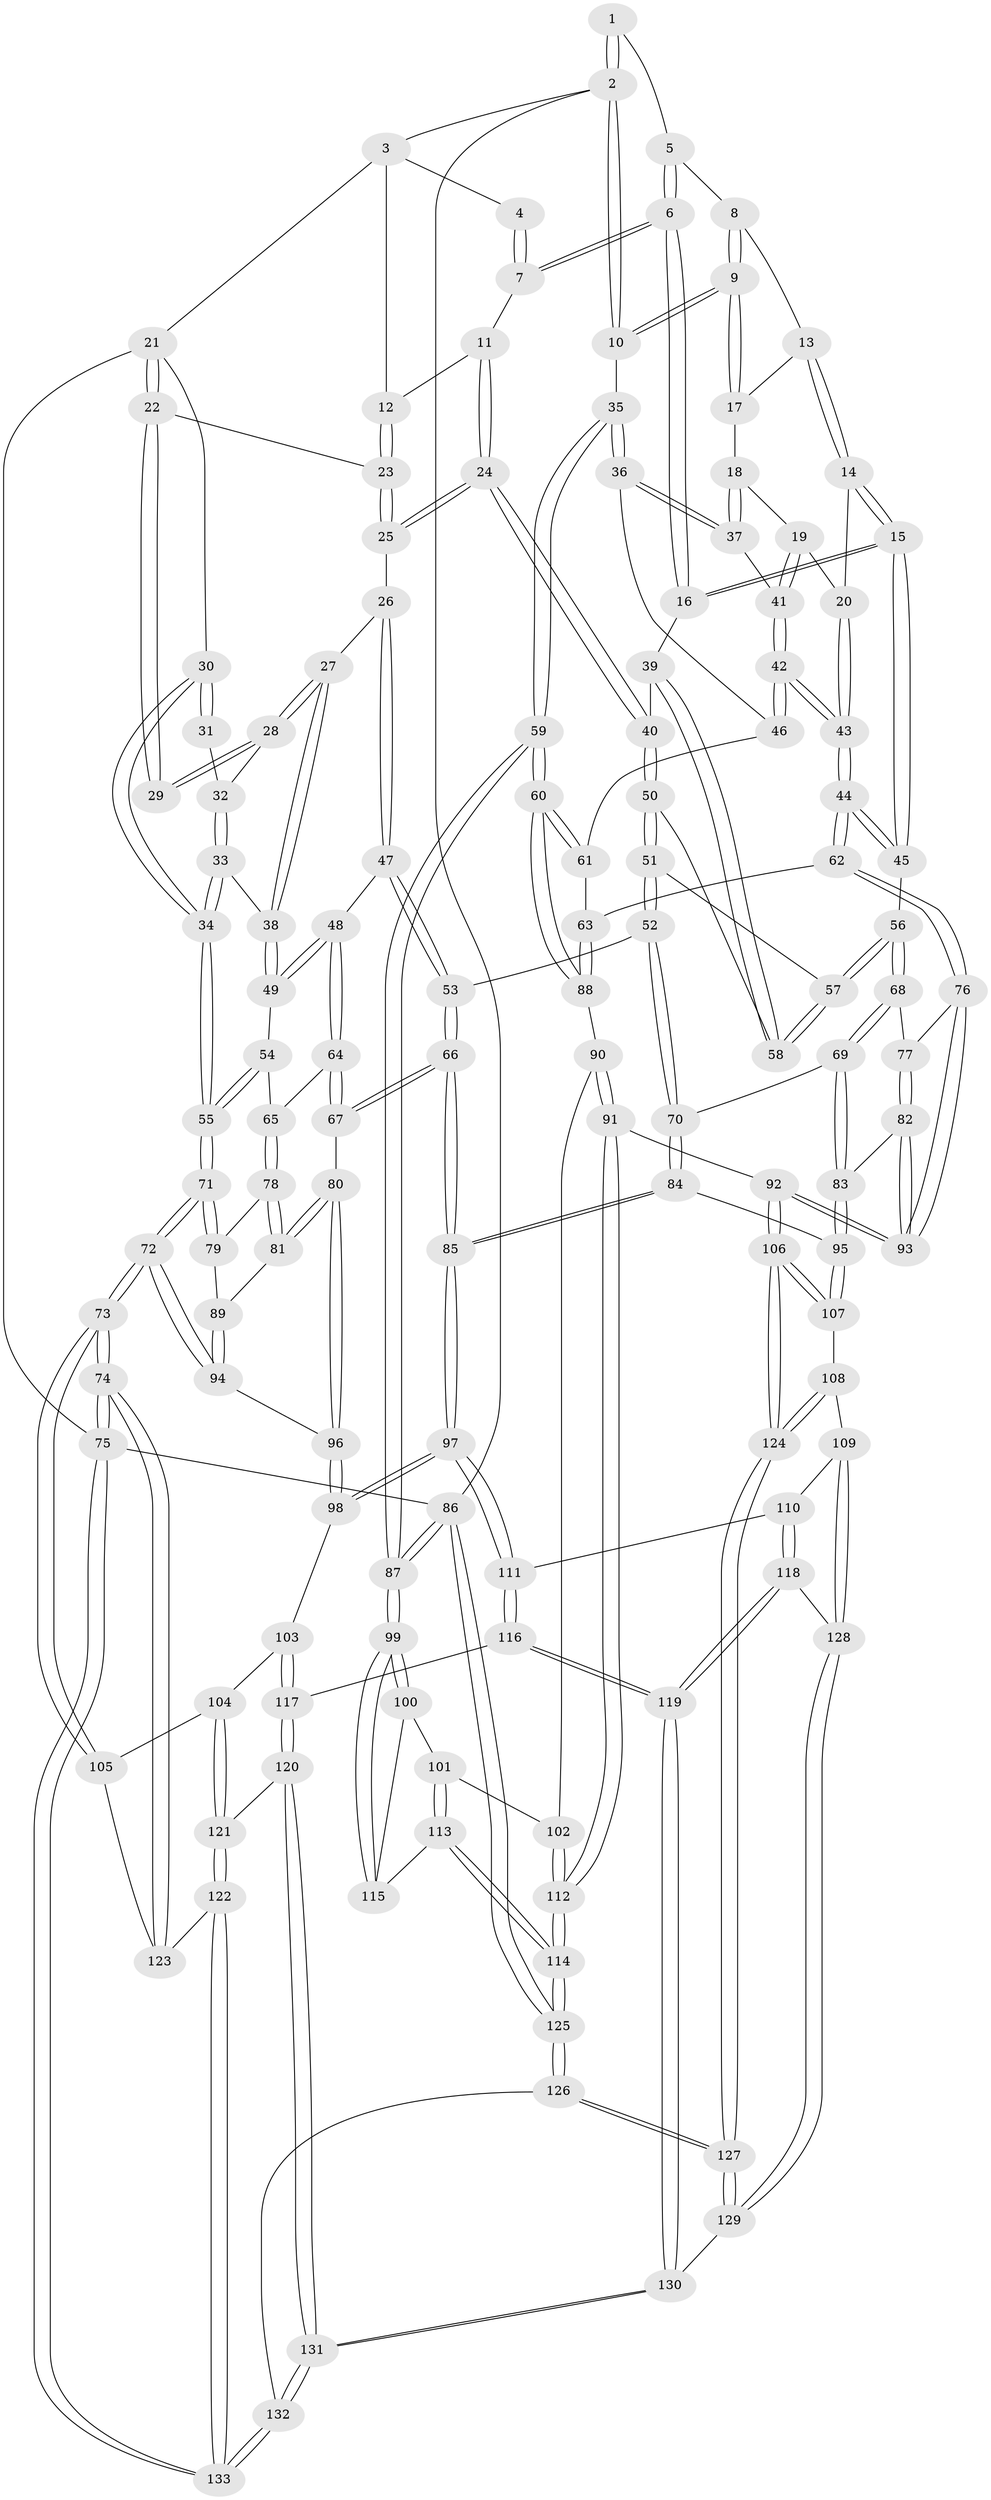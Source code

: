 // coarse degree distribution, {4: 0.42592592592592593, 3: 0.35185185185185186, 6: 0.018518518518518517, 2: 0.1111111111111111, 5: 0.09259259259259259}
// Generated by graph-tools (version 1.1) at 2025/54/03/04/25 22:54:38]
// undirected, 133 vertices, 329 edges
graph export_dot {
  node [color=gray90,style=filled];
  1 [pos="+0.7153067905295337+0"];
  2 [pos="+1+0"];
  3 [pos="+0.27918952976086275+0"];
  4 [pos="+0.48796059114051293+0"];
  5 [pos="+0.7365724504681892+0.03177742152294098"];
  6 [pos="+0.5953813833780477+0.21265475366896694"];
  7 [pos="+0.5762508749426375+0.18975673551315958"];
  8 [pos="+0.8034586206710954+0.1388891507839411"];
  9 [pos="+1+0"];
  10 [pos="+1+0"];
  11 [pos="+0.4357273033983911+0.1806288149709253"];
  12 [pos="+0.2424585949146323+0.01850270264326499"];
  13 [pos="+0.799514863865046+0.16376692257989275"];
  14 [pos="+0.7514012132942185+0.24411616352802398"];
  15 [pos="+0.6407990973787534+0.28985536316627497"];
  16 [pos="+0.6230328885644297+0.278547651563398"];
  17 [pos="+0.9230129454427943+0.19695975361040807"];
  18 [pos="+0.9122461825293859+0.2608909794267786"];
  19 [pos="+0.8066275565995598+0.2675208624664425"];
  20 [pos="+0.7870839501934787+0.2598971101600994"];
  21 [pos="+0+0.09230365776414928"];
  22 [pos="+0.21380428719194705+0.06866624379558083"];
  23 [pos="+0.2197940215610835+0.06437416248260357"];
  24 [pos="+0.3591428202723808+0.3422789682313948"];
  25 [pos="+0.31008818864517845+0.3109652107662244"];
  26 [pos="+0.20151056368984202+0.35696284056446054"];
  27 [pos="+0.14161253710866953+0.33189125073404063"];
  28 [pos="+0.11539443010657072+0.24187841904768695"];
  29 [pos="+0.16293120561052812+0.1289696872389235"];
  30 [pos="+0+0.23719578706957767"];
  31 [pos="+0+0.18380464037155372"];
  32 [pos="+0.07465315127008673+0.25723119214739293"];
  33 [pos="+0+0.30241542204021254"];
  34 [pos="+0+0.2488610657711692"];
  35 [pos="+1+0.33886361217643446"];
  36 [pos="+1+0.35099147364881733"];
  37 [pos="+0.934829721123131+0.28746525349157925"];
  38 [pos="+0.07086764519216189+0.38390590488820947"];
  39 [pos="+0.46973037446203303+0.34211146506775986"];
  40 [pos="+0.3735019222269354+0.3582643830364786"];
  41 [pos="+0.8609211768701731+0.34797956576125744"];
  42 [pos="+0.8670471410586656+0.41678916416036227"];
  43 [pos="+0.8434171996876886+0.43650199974237924"];
  44 [pos="+0.781652227982094+0.4929713189072578"];
  45 [pos="+0.6695562375968837+0.3932171585834869"];
  46 [pos="+0.9545124654877702+0.40082989997399016"];
  47 [pos="+0.1845426479781867+0.46960660067619336"];
  48 [pos="+0.14417972615821903+0.48183306783100655"];
  49 [pos="+0.06063387954637101+0.455517266635148"];
  50 [pos="+0.37241529927732914+0.36781134038086377"];
  51 [pos="+0.3558227878635733+0.45390542656325855"];
  52 [pos="+0.33700096391542833+0.49680326247662887"];
  53 [pos="+0.2950579590706199+0.5240199055793476"];
  54 [pos="+0.050813507404027965+0.46120008417513414"];
  55 [pos="+0+0.521309601149668"];
  56 [pos="+0.5490703880439345+0.5228215376215791"];
  57 [pos="+0.5303148768867992+0.5059123013819512"];
  58 [pos="+0.5238656065179053+0.4941933740300843"];
  59 [pos="+1+0.617214475343131"];
  60 [pos="+1+0.6228379916973601"];
  61 [pos="+0.9535078668478314+0.4690279610973913"];
  62 [pos="+0.7885096345295336+0.5236083860251579"];
  63 [pos="+0.864547168532317+0.5538958341372817"];
  64 [pos="+0.14076081430833434+0.5224439623084717"];
  65 [pos="+0.06950904186971782+0.5803809265553306"];
  66 [pos="+0.2617470757286274+0.6318349226640846"];
  67 [pos="+0.15806364194592812+0.6203298097222132"];
  68 [pos="+0.5467702044381065+0.5373562841202464"];
  69 [pos="+0.4878324386326648+0.5874384071412497"];
  70 [pos="+0.46162024365164+0.5992116279900526"];
  71 [pos="+0+0.5524455687141927"];
  72 [pos="+0+0.765559504639943"];
  73 [pos="+0+0.7770123503873524"];
  74 [pos="+0+0.9216813583520281"];
  75 [pos="+0+1"];
  76 [pos="+0.7868074061283565+0.526785468592274"];
  77 [pos="+0.5651542201284468+0.5537758795709625"];
  78 [pos="+0.06945522359832992+0.5807445755047475"];
  79 [pos="+0+0.5985560847782992"];
  80 [pos="+0.12584038894519328+0.6345447587832296"];
  81 [pos="+0.11497051148056754+0.6289592357450674"];
  82 [pos="+0.6864524055961395+0.6765122164272871"];
  83 [pos="+0.571289081584022+0.6825667427229974"];
  84 [pos="+0.43101005674180626+0.683589891152648"];
  85 [pos="+0.2915946397731747+0.7043932180592212"];
  86 [pos="+1+1"];
  87 [pos="+1+0.857094734226795"];
  88 [pos="+0.9971763939855564+0.6294149889677142"];
  89 [pos="+0.03906938314157204+0.6454197496800314"];
  90 [pos="+0.9876688180814377+0.6401510144679751"];
  91 [pos="+0.7410683665511608+0.7726690817389139"];
  92 [pos="+0.7311871624466598+0.7690947750962575"];
  93 [pos="+0.7084106491815281+0.6860606362686232"];
  94 [pos="+0.03043019874535603+0.7137013328633008"];
  95 [pos="+0.4773363914740141+0.7387078130654283"];
  96 [pos="+0.09907255350929721+0.7301405652176961"];
  97 [pos="+0.27557176817860757+0.7511144782047057"];
  98 [pos="+0.11501079763531051+0.7573616539918286"];
  99 [pos="+1+0.8571628676933767"];
  100 [pos="+0.973926091021215+0.8141116645183589"];
  101 [pos="+0.9656356181522913+0.8098199476977932"];
  102 [pos="+0.9368636945230567+0.7889760230262912"];
  103 [pos="+0.10346999959662122+0.7929352348975163"];
  104 [pos="+0.08778785007668+0.8142944101486738"];
  105 [pos="+0.025968440026956165+0.8276416888429251"];
  106 [pos="+0.6898124850671774+0.8069946044604153"];
  107 [pos="+0.48695061534287126+0.7803011194250246"];
  108 [pos="+0.4738348255159369+0.8073699317213641"];
  109 [pos="+0.4350366644878528+0.8552008402603425"];
  110 [pos="+0.32767307944675966+0.800346057860285"];
  111 [pos="+0.27815753204798216+0.7639166606958321"];
  112 [pos="+0.8143490724805794+0.829571382888874"];
  113 [pos="+0.8986201548250564+0.929724028772695"];
  114 [pos="+0.8717606897556867+0.9444119413132163"];
  115 [pos="+0.946904462018593+0.9076643502594909"];
  116 [pos="+0.23995852209560906+0.8629419136199705"];
  117 [pos="+0.21401435377460398+0.8779525456760913"];
  118 [pos="+0.33711304737638637+0.9355279787233076"];
  119 [pos="+0.32213223531027146+0.9505204763119038"];
  120 [pos="+0.17721607489860408+0.9190761690016155"];
  121 [pos="+0.11285916815614688+0.9159383812407157"];
  122 [pos="+0.07793986451472562+0.9430856108304851"];
  123 [pos="+0.03839329566872741+0.892629408679637"];
  124 [pos="+0.6298125554862651+0.9396130772847044"];
  125 [pos="+0.8648079129826016+1"];
  126 [pos="+0.620507301467899+1"];
  127 [pos="+0.5924625100985377+1"];
  128 [pos="+0.4347703678550505+0.8693154729539451"];
  129 [pos="+0.5021217302514107+0.9815442131446311"];
  130 [pos="+0.3211704006207846+0.9703635887837644"];
  131 [pos="+0.2562101099498923+1"];
  132 [pos="+0.2471283344189671+1"];
  133 [pos="+0+1"];
  1 -- 2;
  1 -- 2;
  1 -- 5;
  2 -- 3;
  2 -- 10;
  2 -- 10;
  2 -- 86;
  3 -- 4;
  3 -- 12;
  3 -- 21;
  4 -- 7;
  4 -- 7;
  5 -- 6;
  5 -- 6;
  5 -- 8;
  6 -- 7;
  6 -- 7;
  6 -- 16;
  6 -- 16;
  7 -- 11;
  8 -- 9;
  8 -- 9;
  8 -- 13;
  9 -- 10;
  9 -- 10;
  9 -- 17;
  9 -- 17;
  10 -- 35;
  11 -- 12;
  11 -- 24;
  11 -- 24;
  12 -- 23;
  12 -- 23;
  13 -- 14;
  13 -- 14;
  13 -- 17;
  14 -- 15;
  14 -- 15;
  14 -- 20;
  15 -- 16;
  15 -- 16;
  15 -- 45;
  15 -- 45;
  16 -- 39;
  17 -- 18;
  18 -- 19;
  18 -- 37;
  18 -- 37;
  19 -- 20;
  19 -- 41;
  19 -- 41;
  20 -- 43;
  20 -- 43;
  21 -- 22;
  21 -- 22;
  21 -- 30;
  21 -- 75;
  22 -- 23;
  22 -- 29;
  22 -- 29;
  23 -- 25;
  23 -- 25;
  24 -- 25;
  24 -- 25;
  24 -- 40;
  24 -- 40;
  25 -- 26;
  26 -- 27;
  26 -- 47;
  26 -- 47;
  27 -- 28;
  27 -- 28;
  27 -- 38;
  27 -- 38;
  28 -- 29;
  28 -- 29;
  28 -- 32;
  30 -- 31;
  30 -- 31;
  30 -- 34;
  30 -- 34;
  31 -- 32;
  32 -- 33;
  32 -- 33;
  33 -- 34;
  33 -- 34;
  33 -- 38;
  34 -- 55;
  34 -- 55;
  35 -- 36;
  35 -- 36;
  35 -- 59;
  35 -- 59;
  36 -- 37;
  36 -- 37;
  36 -- 46;
  37 -- 41;
  38 -- 49;
  38 -- 49;
  39 -- 40;
  39 -- 58;
  39 -- 58;
  40 -- 50;
  40 -- 50;
  41 -- 42;
  41 -- 42;
  42 -- 43;
  42 -- 43;
  42 -- 46;
  42 -- 46;
  43 -- 44;
  43 -- 44;
  44 -- 45;
  44 -- 45;
  44 -- 62;
  44 -- 62;
  45 -- 56;
  46 -- 61;
  47 -- 48;
  47 -- 53;
  47 -- 53;
  48 -- 49;
  48 -- 49;
  48 -- 64;
  48 -- 64;
  49 -- 54;
  50 -- 51;
  50 -- 51;
  50 -- 58;
  51 -- 52;
  51 -- 52;
  51 -- 57;
  52 -- 53;
  52 -- 70;
  52 -- 70;
  53 -- 66;
  53 -- 66;
  54 -- 55;
  54 -- 55;
  54 -- 65;
  55 -- 71;
  55 -- 71;
  56 -- 57;
  56 -- 57;
  56 -- 68;
  56 -- 68;
  57 -- 58;
  57 -- 58;
  59 -- 60;
  59 -- 60;
  59 -- 87;
  59 -- 87;
  60 -- 61;
  60 -- 61;
  60 -- 88;
  60 -- 88;
  61 -- 63;
  62 -- 63;
  62 -- 76;
  62 -- 76;
  63 -- 88;
  63 -- 88;
  64 -- 65;
  64 -- 67;
  64 -- 67;
  65 -- 78;
  65 -- 78;
  66 -- 67;
  66 -- 67;
  66 -- 85;
  66 -- 85;
  67 -- 80;
  68 -- 69;
  68 -- 69;
  68 -- 77;
  69 -- 70;
  69 -- 83;
  69 -- 83;
  70 -- 84;
  70 -- 84;
  71 -- 72;
  71 -- 72;
  71 -- 79;
  71 -- 79;
  72 -- 73;
  72 -- 73;
  72 -- 94;
  72 -- 94;
  73 -- 74;
  73 -- 74;
  73 -- 105;
  73 -- 105;
  74 -- 75;
  74 -- 75;
  74 -- 123;
  74 -- 123;
  75 -- 133;
  75 -- 133;
  75 -- 86;
  76 -- 77;
  76 -- 93;
  76 -- 93;
  77 -- 82;
  77 -- 82;
  78 -- 79;
  78 -- 81;
  78 -- 81;
  79 -- 89;
  80 -- 81;
  80 -- 81;
  80 -- 96;
  80 -- 96;
  81 -- 89;
  82 -- 83;
  82 -- 93;
  82 -- 93;
  83 -- 95;
  83 -- 95;
  84 -- 85;
  84 -- 85;
  84 -- 95;
  85 -- 97;
  85 -- 97;
  86 -- 87;
  86 -- 87;
  86 -- 125;
  86 -- 125;
  87 -- 99;
  87 -- 99;
  88 -- 90;
  89 -- 94;
  89 -- 94;
  90 -- 91;
  90 -- 91;
  90 -- 102;
  91 -- 92;
  91 -- 112;
  91 -- 112;
  92 -- 93;
  92 -- 93;
  92 -- 106;
  92 -- 106;
  94 -- 96;
  95 -- 107;
  95 -- 107;
  96 -- 98;
  96 -- 98;
  97 -- 98;
  97 -- 98;
  97 -- 111;
  97 -- 111;
  98 -- 103;
  99 -- 100;
  99 -- 100;
  99 -- 115;
  99 -- 115;
  100 -- 101;
  100 -- 115;
  101 -- 102;
  101 -- 113;
  101 -- 113;
  102 -- 112;
  102 -- 112;
  103 -- 104;
  103 -- 117;
  103 -- 117;
  104 -- 105;
  104 -- 121;
  104 -- 121;
  105 -- 123;
  106 -- 107;
  106 -- 107;
  106 -- 124;
  106 -- 124;
  107 -- 108;
  108 -- 109;
  108 -- 124;
  108 -- 124;
  109 -- 110;
  109 -- 128;
  109 -- 128;
  110 -- 111;
  110 -- 118;
  110 -- 118;
  111 -- 116;
  111 -- 116;
  112 -- 114;
  112 -- 114;
  113 -- 114;
  113 -- 114;
  113 -- 115;
  114 -- 125;
  114 -- 125;
  116 -- 117;
  116 -- 119;
  116 -- 119;
  117 -- 120;
  117 -- 120;
  118 -- 119;
  118 -- 119;
  118 -- 128;
  119 -- 130;
  119 -- 130;
  120 -- 121;
  120 -- 131;
  120 -- 131;
  121 -- 122;
  121 -- 122;
  122 -- 123;
  122 -- 133;
  122 -- 133;
  124 -- 127;
  124 -- 127;
  125 -- 126;
  125 -- 126;
  126 -- 127;
  126 -- 127;
  126 -- 132;
  127 -- 129;
  127 -- 129;
  128 -- 129;
  128 -- 129;
  129 -- 130;
  130 -- 131;
  130 -- 131;
  131 -- 132;
  131 -- 132;
  132 -- 133;
  132 -- 133;
}
